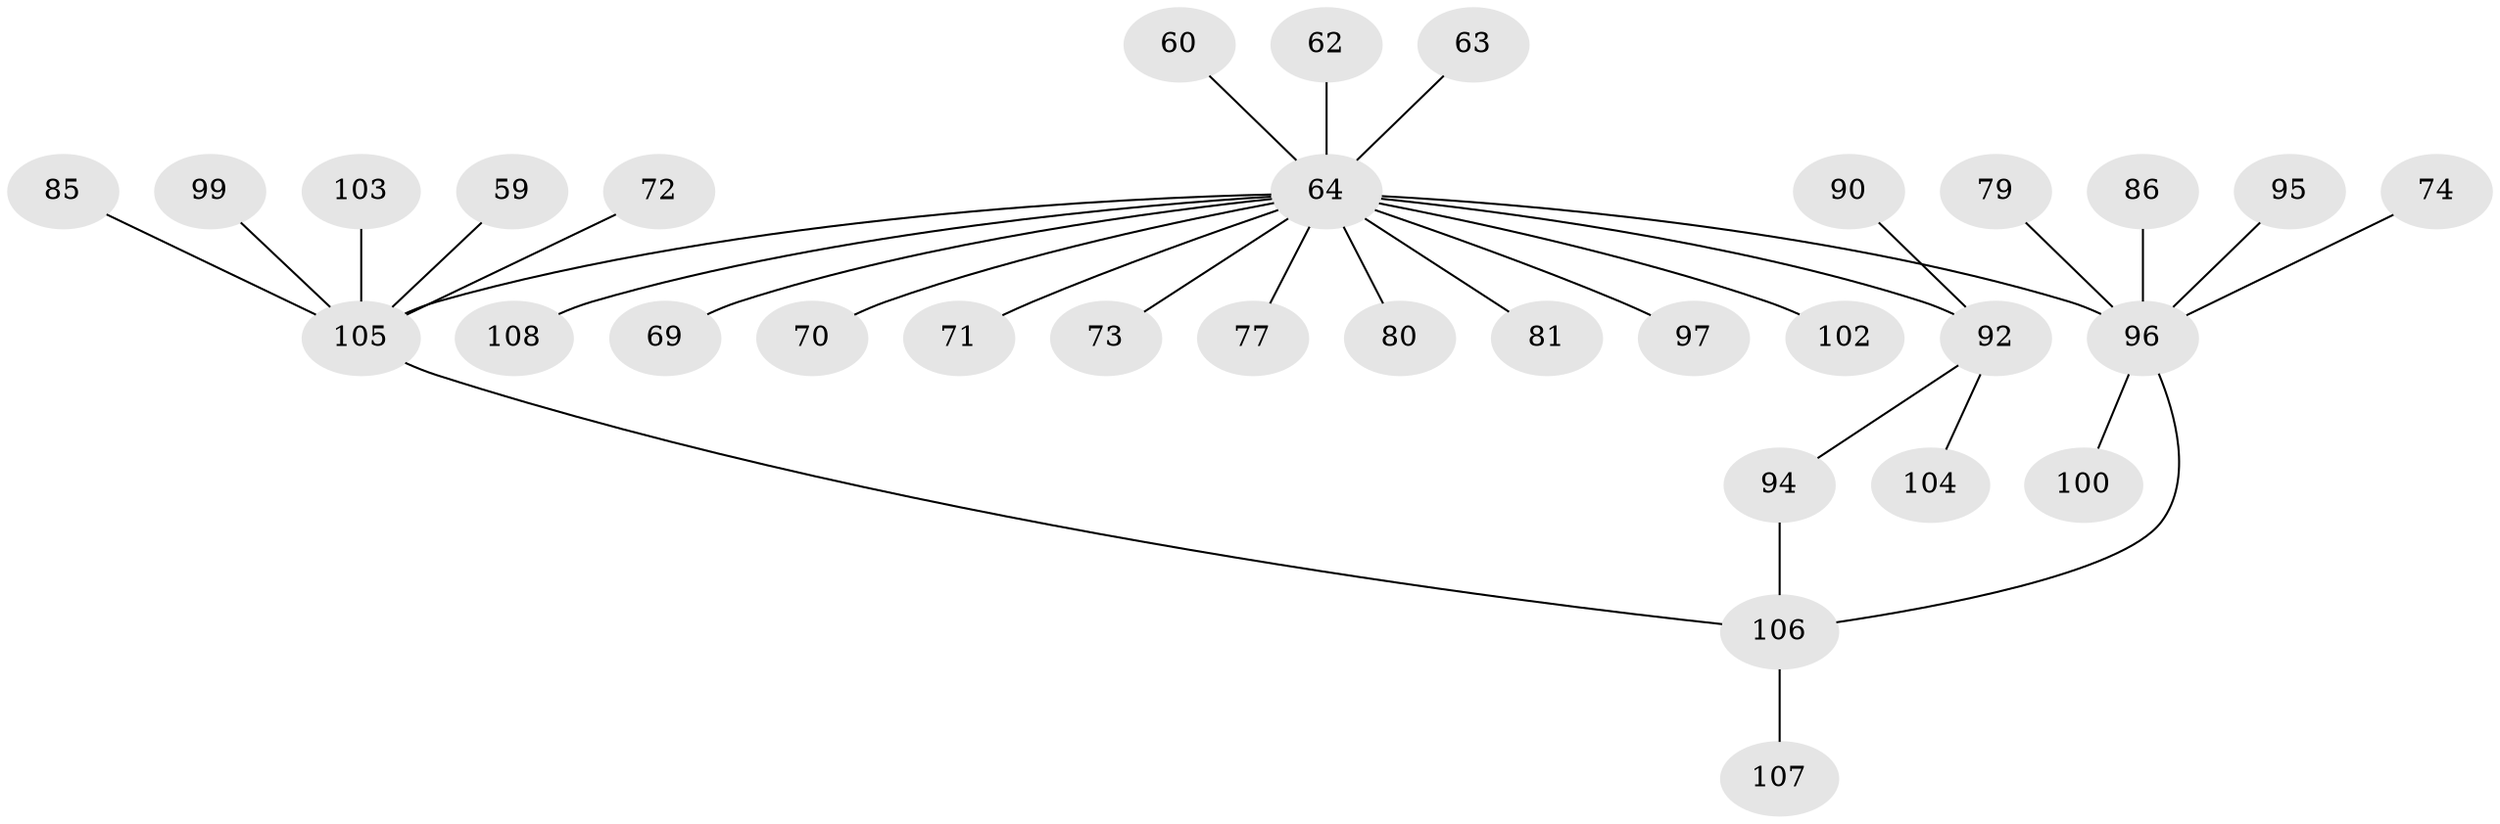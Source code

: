 // original degree distribution, {15: 0.009259259259259259, 11: 0.009259259259259259, 13: 0.009259259259259259, 9: 0.018518518518518517, 5: 0.018518518518518517, 7: 0.009259259259259259, 2: 0.21296296296296297, 1: 0.5833333333333334, 4: 0.046296296296296294, 3: 0.06481481481481481, 6: 0.018518518518518517}
// Generated by graph-tools (version 1.1) at 2025/51/03/04/25 21:51:38]
// undirected, 32 vertices, 33 edges
graph export_dot {
graph [start="1"]
  node [color=gray90,style=filled];
  59;
  60 [super="+16"];
  62;
  63 [super="+55"];
  64 [super="+11+14+17+24+36+41+56+57"];
  69;
  70 [super="+30"];
  71;
  72;
  73 [super="+65"];
  74;
  77;
  79 [super="+75"];
  80;
  81 [super="+22+23"];
  85;
  86;
  90 [super="+68"];
  92 [super="+19+44+48"];
  94 [super="+54+61+78"];
  95 [super="+67"];
  96 [super="+20+1+8+18+28+31"];
  97;
  99;
  100;
  102 [super="+12"];
  103;
  104 [super="+93"];
  105 [super="+25+40+91"];
  106 [super="+84+66+82+83+87+89"];
  107;
  108 [super="+98+101"];
  59 -- 105;
  60 -- 64;
  62 -- 64;
  63 -- 64;
  64 -- 69;
  64 -- 70;
  64 -- 71;
  64 -- 73;
  64 -- 77;
  64 -- 80;
  64 -- 81;
  64 -- 92 [weight=3];
  64 -- 96 [weight=3];
  64 -- 97;
  64 -- 102;
  64 -- 105 [weight=4];
  64 -- 108;
  72 -- 105;
  74 -- 96;
  79 -- 96;
  85 -- 105;
  86 -- 96;
  90 -- 92;
  92 -- 104;
  92 -- 94;
  94 -- 106 [weight=2];
  95 -- 96;
  96 -- 100;
  96 -- 106 [weight=2];
  99 -- 105;
  103 -- 105;
  105 -- 106;
  106 -- 107;
}
